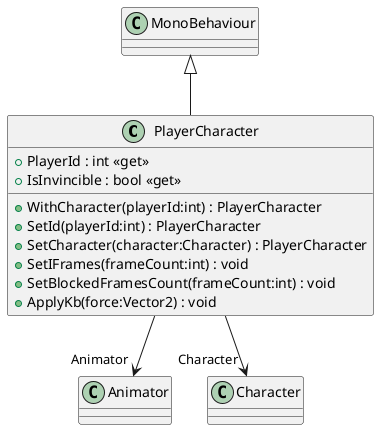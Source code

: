 @startuml
class PlayerCharacter {
    + PlayerId : int <<get>>
    + IsInvincible : bool <<get>>
    + WithCharacter(playerId:int) : PlayerCharacter
    + SetId(playerId:int) : PlayerCharacter
    + SetCharacter(character:Character) : PlayerCharacter
    + SetIFrames(frameCount:int) : void
    + SetBlockedFramesCount(frameCount:int) : void
    + ApplyKb(force:Vector2) : void
}
MonoBehaviour <|-- PlayerCharacter
PlayerCharacter --> "Animator" Animator
PlayerCharacter --> "Character" Character
@enduml
